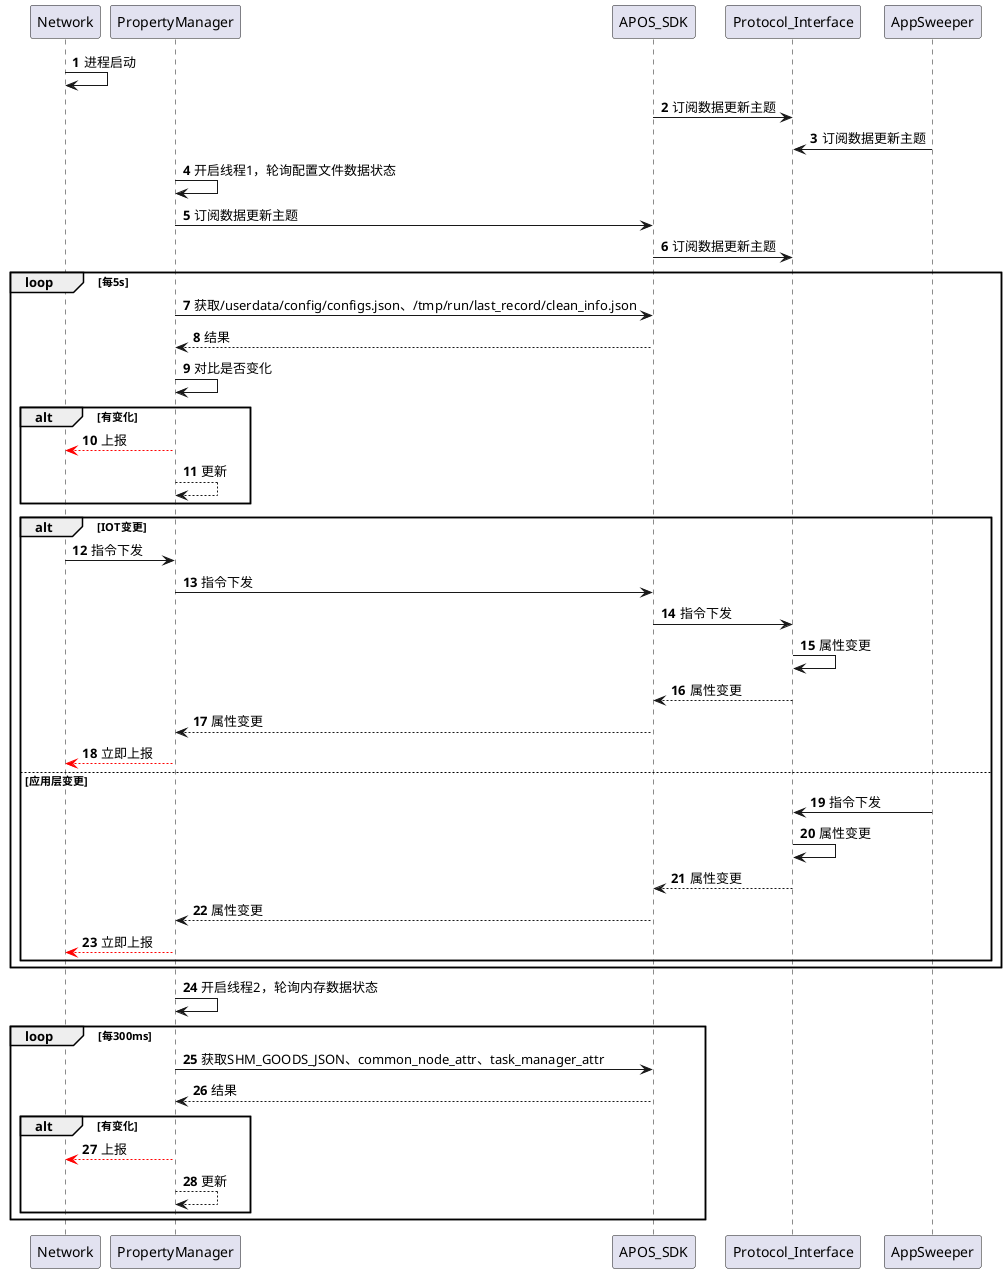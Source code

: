 @startuml

'abstract class AposSdkProtocol {
'    StatusCode AposSdkRead(int32_t handle, BinPack *in_data, BinPack *out_data, int32_t timeout);
'    StatusCode AposSdkWrite(int32_t handle, BinPack *out_data, int32_t timeout);
'    StatusCode AposSdkSendEvent(int32_t handle, const char *event_id, BinPack *in_data);
'    StatusCode AposSdkSetEventSubscribe(int32_t handle, AposSdkEventCallback callback, const char **event_ids, uint32_t event_size);
'    StatusCode AposSdkService(int32_t handle, const char *event_id, BinPack *in_data, BinPack *out_data, int32_t timeout);
'}
'
'note top of AposSdkProtocol:  typedef void (*AposSdkEventCallback)(int32_t handle, const char *event_id, int32_t msg_id, BinPack *in_msg);
'
'abstract class BaseAposIotSdk {
'    AposSdkProtocol apos_sdk;
'}

participant Network
participant PropertyManager
participant APOS_SDK
participant Protocol_Interface
participant AppSweeper

autonumber
Network -> Network: 进程启动
APOS_SDK -> Protocol_Interface: 订阅数据更新主题
AppSweeper -> Protocol_Interface: 订阅数据更新主题

PropertyManager -> PropertyManager: 开启线程1，轮询配置文件数据状态
PropertyManager -> APOS_SDK: 订阅数据更新主题
APOS_SDK -> Protocol_Interface: 订阅数据更新主题
    loop 每5s
        PropertyManager -> APOS_SDK: 获取/userdata/config/configs.json、/tmp/run/last_record/clean_info.json
        PropertyManager <-- APOS_SDK: 结果
        PropertyManager -> PropertyManager: 对比是否变化
        alt 有变化
            PropertyManager -[#red]-> Network: 上报
            PropertyManager --> PropertyManager: 更新
        end

        alt IOT变更
            Network -> PropertyManager: 指令下发
            PropertyManager -> APOS_SDK: 指令下发
            APOS_SDK -> Protocol_Interface: 指令下发
            Protocol_Interface -> Protocol_Interface: 属性变更
            Protocol_Interface --> APOS_SDK: 属性变更
            APOS_SDK --> PropertyManager: 属性变更
            PropertyManager -[#red]-> Network: 立即上报
        else 应用层变更
            AppSweeper -> Protocol_Interface: 指令下发
            Protocol_Interface -> Protocol_Interface: 属性变更
            Protocol_Interface --> APOS_SDK: 属性变更
            APOS_SDK --> PropertyManager: 属性变更
            PropertyManager -[#red]-> Network: 立即上报
        end
    end
PropertyManager -> PropertyManager: 开启线程2，轮询内存数据状态
    loop 每300ms
        PropertyManager -> APOS_SDK: 获取SHM_GOODS_JSON、common_node_attr、task_manager_attr
        PropertyManager <-- APOS_SDK: 结果
        alt 有变化
            PropertyManager -[#red]-> Network: 上报
            PropertyManager --> PropertyManager: 更新
        end
    end
@enduml
